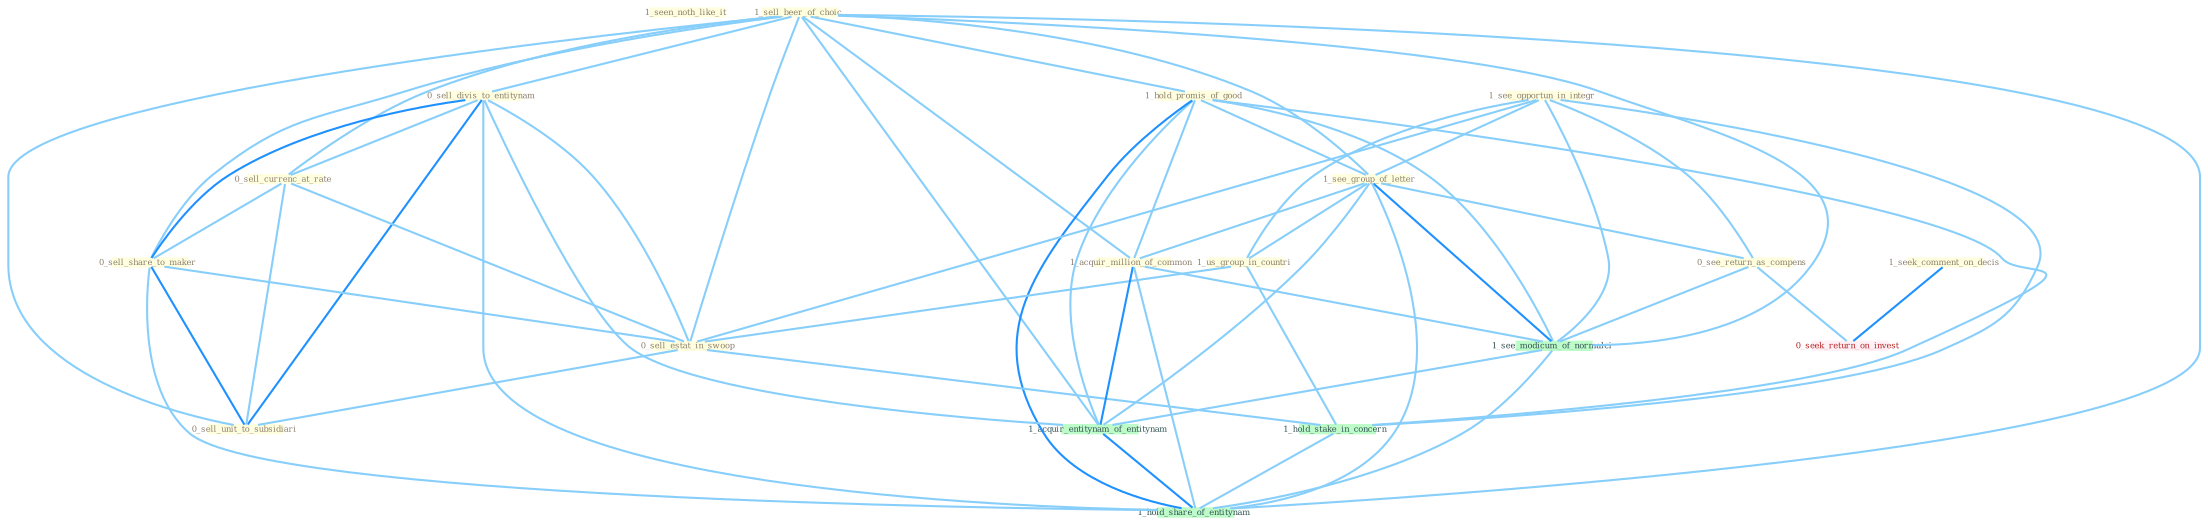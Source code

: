 Graph G{ 
    node
    [shape=polygon,style=filled,width=.5,height=.06,color="#BDFCC9",fixedsize=true,fontsize=4,
    fontcolor="#2f4f4f"];
    {node
    [color="#ffffe0", fontcolor="#8b7d6b"] "1_seen_noth_like_it " "1_sell_beer_of_choic " "1_hold_promis_of_good " "1_see_opportun_in_integr " "0_sell_divis_to_entitynam " "1_see_group_of_letter " "0_sell_currenc_at_rate " "1_us_group_in_countri " "0_sell_share_to_maker " "0_sell_estat_in_swoop " "1_seek_comment_on_decis " "0_see_return_as_compens " "0_sell_unit_to_subsidiari " "1_acquir_million_of_common "}
{node [color="#fff0f5", fontcolor="#b22222"] "0_seek_return_on_invest "}
edge [color="#B0E2FF"];

	"1_sell_beer_of_choic " -- "1_hold_promis_of_good " [w="1", color="#87cefa" ];
	"1_sell_beer_of_choic " -- "0_sell_divis_to_entitynam " [w="1", color="#87cefa" ];
	"1_sell_beer_of_choic " -- "1_see_group_of_letter " [w="1", color="#87cefa" ];
	"1_sell_beer_of_choic " -- "0_sell_currenc_at_rate " [w="1", color="#87cefa" ];
	"1_sell_beer_of_choic " -- "0_sell_share_to_maker " [w="1", color="#87cefa" ];
	"1_sell_beer_of_choic " -- "0_sell_estat_in_swoop " [w="1", color="#87cefa" ];
	"1_sell_beer_of_choic " -- "0_sell_unit_to_subsidiari " [w="1", color="#87cefa" ];
	"1_sell_beer_of_choic " -- "1_acquir_million_of_common " [w="1", color="#87cefa" ];
	"1_sell_beer_of_choic " -- "1_see_modicum_of_normalci " [w="1", color="#87cefa" ];
	"1_sell_beer_of_choic " -- "1_acquir_entitynam_of_entitynam " [w="1", color="#87cefa" ];
	"1_sell_beer_of_choic " -- "1_hold_share_of_entitynam " [w="1", color="#87cefa" ];
	"1_hold_promis_of_good " -- "1_see_group_of_letter " [w="1", color="#87cefa" ];
	"1_hold_promis_of_good " -- "1_acquir_million_of_common " [w="1", color="#87cefa" ];
	"1_hold_promis_of_good " -- "1_hold_stake_in_concern " [w="1", color="#87cefa" ];
	"1_hold_promis_of_good " -- "1_see_modicum_of_normalci " [w="1", color="#87cefa" ];
	"1_hold_promis_of_good " -- "1_acquir_entitynam_of_entitynam " [w="1", color="#87cefa" ];
	"1_hold_promis_of_good " -- "1_hold_share_of_entitynam " [w="2", color="#1e90ff" , len=0.8];
	"1_see_opportun_in_integr " -- "1_see_group_of_letter " [w="1", color="#87cefa" ];
	"1_see_opportun_in_integr " -- "1_us_group_in_countri " [w="1", color="#87cefa" ];
	"1_see_opportun_in_integr " -- "0_sell_estat_in_swoop " [w="1", color="#87cefa" ];
	"1_see_opportun_in_integr " -- "0_see_return_as_compens " [w="1", color="#87cefa" ];
	"1_see_opportun_in_integr " -- "1_hold_stake_in_concern " [w="1", color="#87cefa" ];
	"1_see_opportun_in_integr " -- "1_see_modicum_of_normalci " [w="1", color="#87cefa" ];
	"0_sell_divis_to_entitynam " -- "0_sell_currenc_at_rate " [w="1", color="#87cefa" ];
	"0_sell_divis_to_entitynam " -- "0_sell_share_to_maker " [w="2", color="#1e90ff" , len=0.8];
	"0_sell_divis_to_entitynam " -- "0_sell_estat_in_swoop " [w="1", color="#87cefa" ];
	"0_sell_divis_to_entitynam " -- "0_sell_unit_to_subsidiari " [w="2", color="#1e90ff" , len=0.8];
	"0_sell_divis_to_entitynam " -- "1_acquir_entitynam_of_entitynam " [w="1", color="#87cefa" ];
	"0_sell_divis_to_entitynam " -- "1_hold_share_of_entitynam " [w="1", color="#87cefa" ];
	"1_see_group_of_letter " -- "1_us_group_in_countri " [w="1", color="#87cefa" ];
	"1_see_group_of_letter " -- "0_see_return_as_compens " [w="1", color="#87cefa" ];
	"1_see_group_of_letter " -- "1_acquir_million_of_common " [w="1", color="#87cefa" ];
	"1_see_group_of_letter " -- "1_see_modicum_of_normalci " [w="2", color="#1e90ff" , len=0.8];
	"1_see_group_of_letter " -- "1_acquir_entitynam_of_entitynam " [w="1", color="#87cefa" ];
	"1_see_group_of_letter " -- "1_hold_share_of_entitynam " [w="1", color="#87cefa" ];
	"0_sell_currenc_at_rate " -- "0_sell_share_to_maker " [w="1", color="#87cefa" ];
	"0_sell_currenc_at_rate " -- "0_sell_estat_in_swoop " [w="1", color="#87cefa" ];
	"0_sell_currenc_at_rate " -- "0_sell_unit_to_subsidiari " [w="1", color="#87cefa" ];
	"1_us_group_in_countri " -- "0_sell_estat_in_swoop " [w="1", color="#87cefa" ];
	"1_us_group_in_countri " -- "1_hold_stake_in_concern " [w="1", color="#87cefa" ];
	"0_sell_share_to_maker " -- "0_sell_estat_in_swoop " [w="1", color="#87cefa" ];
	"0_sell_share_to_maker " -- "0_sell_unit_to_subsidiari " [w="2", color="#1e90ff" , len=0.8];
	"0_sell_share_to_maker " -- "1_hold_share_of_entitynam " [w="1", color="#87cefa" ];
	"0_sell_estat_in_swoop " -- "0_sell_unit_to_subsidiari " [w="1", color="#87cefa" ];
	"0_sell_estat_in_swoop " -- "1_hold_stake_in_concern " [w="1", color="#87cefa" ];
	"1_seek_comment_on_decis " -- "0_seek_return_on_invest " [w="2", color="#1e90ff" , len=0.8];
	"0_see_return_as_compens " -- "0_seek_return_on_invest " [w="1", color="#87cefa" ];
	"0_see_return_as_compens " -- "1_see_modicum_of_normalci " [w="1", color="#87cefa" ];
	"1_acquir_million_of_common " -- "1_see_modicum_of_normalci " [w="1", color="#87cefa" ];
	"1_acquir_million_of_common " -- "1_acquir_entitynam_of_entitynam " [w="2", color="#1e90ff" , len=0.8];
	"1_acquir_million_of_common " -- "1_hold_share_of_entitynam " [w="1", color="#87cefa" ];
	"1_hold_stake_in_concern " -- "1_hold_share_of_entitynam " [w="1", color="#87cefa" ];
	"1_see_modicum_of_normalci " -- "1_acquir_entitynam_of_entitynam " [w="1", color="#87cefa" ];
	"1_see_modicum_of_normalci " -- "1_hold_share_of_entitynam " [w="1", color="#87cefa" ];
	"1_acquir_entitynam_of_entitynam " -- "1_hold_share_of_entitynam " [w="2", color="#1e90ff" , len=0.8];
}